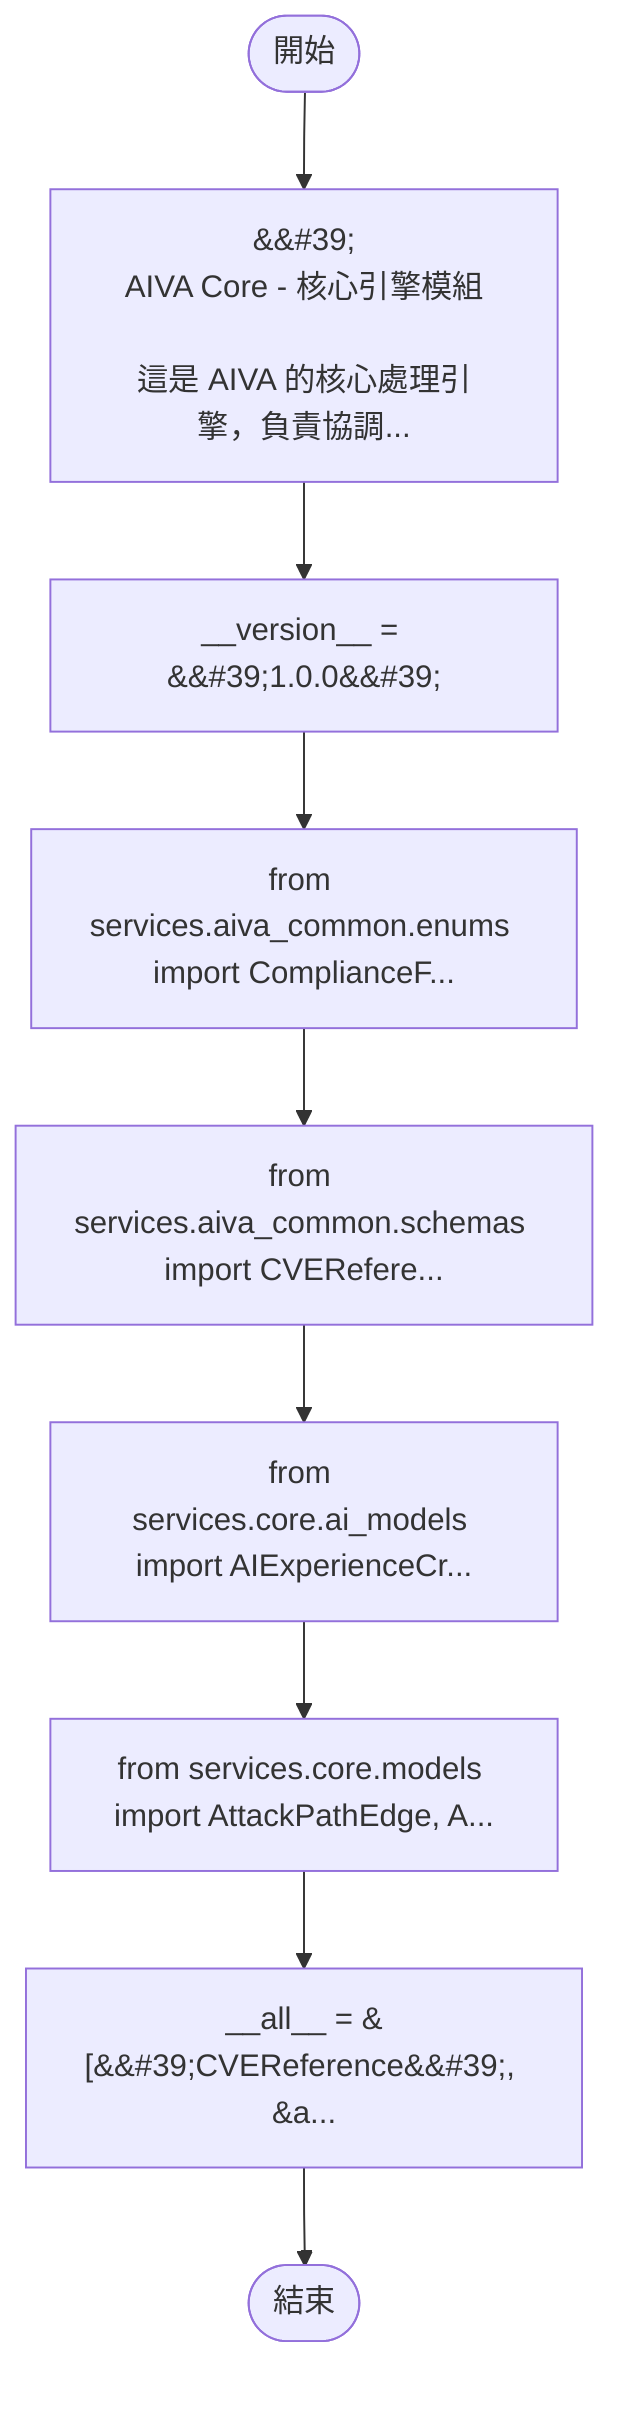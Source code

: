 flowchart TB
    n1([開始])
    n2([結束])
    n3[&amp;&#35;39;\nAIVA Core - 核心引擎模組\n\n這是 AIVA 的核心處理引擎，負責協調...]
    n4[__version__ = &amp;&#35;39;1.0.0&amp;&#35;39;]
    n5[from services.aiva_common.enums import ComplianceF...]
    n6[from services.aiva_common.schemas import CVERefere...]
    n7[from services.core.ai_models import AIExperienceCr...]
    n8[from services.core.models import AttackPathEdge, A...]
    n9[__all__ = &#91;&amp;&#35;39;CVEReference&amp;&#35;39;, &a...]
    n1 --> n3
    n3 --> n4
    n4 --> n5
    n5 --> n6
    n6 --> n7
    n7 --> n8
    n8 --> n9
    n9 --> n2
